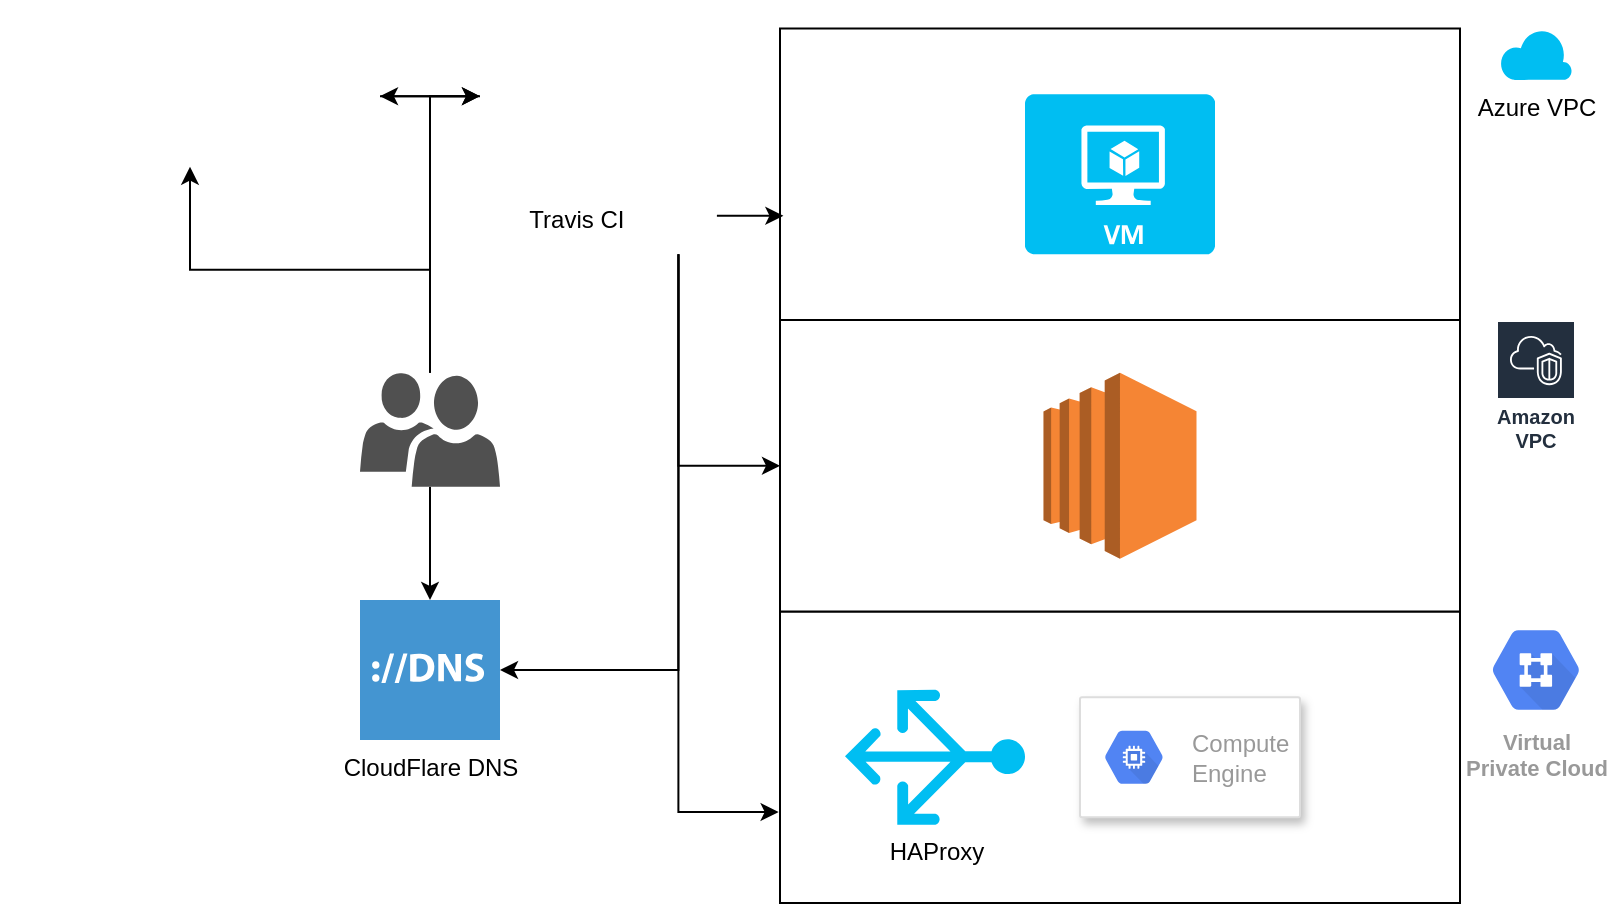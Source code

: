 <mxfile version="13.0.3" type="device"><diagram id="mJIx3UcKmTVbAV5B5anT" name="Page-1"><mxGraphModel dx="1796" dy="601" grid="1" gridSize="10" guides="1" tooltips="1" connect="1" arrows="1" fold="1" page="1" pageScale="1" pageWidth="850" pageHeight="1100" math="0" shadow="0"><root><mxCell id="0"/><mxCell id="1" parent="0"/><mxCell id="nOJv5s2Y1nuW_8yd5eEr-16" value="" style="rounded=0;whiteSpace=wrap;html=1;" parent="1" vertex="1"><mxGeometry x="280" y="325.75" width="340" height="145.75" as="geometry"/></mxCell><mxCell id="nOJv5s2Y1nuW_8yd5eEr-15" value="" style="rounded=0;whiteSpace=wrap;html=1;" parent="1" vertex="1"><mxGeometry x="280" y="180" width="340" height="145.75" as="geometry"/></mxCell><mxCell id="nOJv5s2Y1nuW_8yd5eEr-14" value="" style="rounded=0;whiteSpace=wrap;html=1;" parent="1" vertex="1"><mxGeometry x="280" y="34.25" width="340" height="145.75" as="geometry"/></mxCell><mxCell id="nOJv5s2Y1nuW_8yd5eEr-4" value="" style="outlineConnect=0;dashed=0;verticalLabelPosition=bottom;verticalAlign=top;align=center;html=1;shape=mxgraph.aws3.ec2;fillColor=#F58534;gradientColor=none;" parent="1" vertex="1"><mxGeometry x="411.75" y="206.38" width="76.5" height="93" as="geometry"/></mxCell><mxCell id="nOJv5s2Y1nuW_8yd5eEr-5" value="" style="strokeColor=#dddddd;shadow=1;strokeWidth=1;rounded=1;absoluteArcSize=1;arcSize=2;" parent="1" vertex="1"><mxGeometry x="430" y="368.63" width="110" height="60" as="geometry"/></mxCell><mxCell id="nOJv5s2Y1nuW_8yd5eEr-6" value="Compute&#10;Engine" style="dashed=0;connectable=0;html=1;fillColor=#5184F3;strokeColor=none;shape=mxgraph.gcp2.hexIcon;prIcon=compute_engine;part=1;labelPosition=right;verticalLabelPosition=middle;align=left;verticalAlign=middle;spacingLeft=5;fontColor=#999999;fontSize=12;" parent="nOJv5s2Y1nuW_8yd5eEr-5" vertex="1"><mxGeometry y="0.5" width="44" height="39" relative="1" as="geometry"><mxPoint x="5" y="-19.5" as="offset"/></mxGeometry></mxCell><mxCell id="nOJv5s2Y1nuW_8yd5eEr-7" value="" style="verticalLabelPosition=bottom;html=1;verticalAlign=top;align=center;strokeColor=none;fillColor=#00BEF2;shape=mxgraph.azure.virtual_machine;" parent="1" vertex="1"><mxGeometry x="402.5" y="67.13" width="95" height="80" as="geometry"/></mxCell><mxCell id="nOJv5s2Y1nuW_8yd5eEr-8" value="HAProxy" style="verticalLabelPosition=bottom;html=1;verticalAlign=top;align=center;strokeColor=none;fillColor=#00BEF2;shape=mxgraph.azure.load_balancer_generic;pointerEvents=1;rotation=0;direction=south;" parent="1" vertex="1"><mxGeometry x="312.5" y="364.88" width="90" height="67.5" as="geometry"/></mxCell><mxCell id="nOJv5s2Y1nuW_8yd5eEr-10" value="Amazon VPC" style="outlineConnect=0;fontColor=#232F3E;gradientColor=none;strokeColor=#ffffff;fillColor=#232F3E;dashed=0;verticalLabelPosition=middle;verticalAlign=bottom;align=center;html=1;whiteSpace=wrap;fontSize=10;fontStyle=1;spacing=3;shape=mxgraph.aws4.productIcon;prIcon=mxgraph.aws4.vpc;" parent="1" vertex="1"><mxGeometry x="638" y="180" width="40" height="70" as="geometry"/></mxCell><mxCell id="nOJv5s2Y1nuW_8yd5eEr-11" value="Virtual&#10;Private Cloud" style="html=1;fillColor=#5184F3;strokeColor=none;verticalAlign=top;labelPosition=center;verticalLabelPosition=bottom;align=center;spacingTop=-6;fontSize=11;fontStyle=1;fontColor=#999999;shape=mxgraph.gcp2.hexIcon;prIcon=virtual_private_cloud" parent="1" vertex="1"><mxGeometry x="625" y="325.75" width="66" height="58.5" as="geometry"/></mxCell><mxCell id="nOJv5s2Y1nuW_8yd5eEr-12" value="Azure VPC" style="verticalLabelPosition=bottom;html=1;verticalAlign=top;align=center;strokeColor=none;fillColor=#00BEF2;shape=mxgraph.azure.cloud;" parent="1" vertex="1"><mxGeometry x="640" y="34.25" width="36" height="25.75" as="geometry"/></mxCell><mxCell id="3Q0gJBtbNpA3a2hfOyKF-4" style="edgeStyle=orthogonalEdgeStyle;rounded=0;orthogonalLoop=1;jettySize=auto;html=1;exitX=0.5;exitY=0;exitDx=0;exitDy=0;exitPerimeter=0;entryX=0.5;entryY=1;entryDx=0;entryDy=0;" parent="1" source="nOJv5s2Y1nuW_8yd5eEr-18" target="3Q0gJBtbNpA3a2hfOyKF-3" edge="1"><mxGeometry relative="1" as="geometry"/></mxCell><mxCell id="3Q0gJBtbNpA3a2hfOyKF-5" style="edgeStyle=orthogonalEdgeStyle;rounded=0;orthogonalLoop=1;jettySize=auto;html=1;exitX=0.5;exitY=0;exitDx=0;exitDy=0;exitPerimeter=0;entryX=0;entryY=0.5;entryDx=0;entryDy=0;" parent="1" source="nOJv5s2Y1nuW_8yd5eEr-18" target="3Q0gJBtbNpA3a2hfOyKF-1" edge="1"><mxGeometry relative="1" as="geometry"><Array as="points"><mxPoint x="105" y="68"/></Array></mxGeometry></mxCell><mxCell id="aKquluSvQd7wjIyk8k7M-1" style="edgeStyle=orthogonalEdgeStyle;rounded=0;orthogonalLoop=1;jettySize=auto;html=1;exitX=0.5;exitY=1;exitDx=0;exitDy=0;exitPerimeter=0;" edge="1" parent="1" source="nOJv5s2Y1nuW_8yd5eEr-18" target="nOJv5s2Y1nuW_8yd5eEr-23"><mxGeometry relative="1" as="geometry"/></mxCell><mxCell id="nOJv5s2Y1nuW_8yd5eEr-18" value="" style="pointerEvents=1;shadow=0;dashed=0;html=1;strokeColor=none;labelPosition=center;verticalLabelPosition=bottom;verticalAlign=top;align=center;fillColor=#505050;shape=mxgraph.mscae.intune.user_group" parent="1" vertex="1"><mxGeometry x="70" y="206.38" width="70" height="57" as="geometry"/></mxCell><mxCell id="nOJv5s2Y1nuW_8yd5eEr-23" value="CloudFlare DNS" style="shadow=0;dashed=0;html=1;strokeColor=none;fillColor=#4495D1;labelPosition=center;verticalLabelPosition=bottom;verticalAlign=top;align=center;outlineConnect=0;shape=mxgraph.veeam.dns;" parent="1" vertex="1"><mxGeometry x="70" y="320" width="70" height="70" as="geometry"/></mxCell><mxCell id="3Q0gJBtbNpA3a2hfOyKF-6" style="edgeStyle=orthogonalEdgeStyle;rounded=0;orthogonalLoop=1;jettySize=auto;html=1;exitX=0;exitY=0.5;exitDx=0;exitDy=0;entryX=1;entryY=0.5;entryDx=0;entryDy=0;" parent="1" source="3Q0gJBtbNpA3a2hfOyKF-1" target="3Q0gJBtbNpA3a2hfOyKF-3" edge="1"><mxGeometry relative="1" as="geometry"/></mxCell><mxCell id="3Q0gJBtbNpA3a2hfOyKF-1" value="Travis CI" style="shape=image;verticalLabelPosition=bottom;labelBackgroundColor=#ffffff;verticalAlign=top;aspect=fixed;imageAspect=0;image=https://travis-ci.org/images/logos/TravisCI-Mascot-1.png;" parent="1" vertex="1"><mxGeometry x="130" y="20" width="96.9" height="96.13" as="geometry"/></mxCell><mxCell id="3Q0gJBtbNpA3a2hfOyKF-10" style="edgeStyle=orthogonalEdgeStyle;rounded=0;orthogonalLoop=1;jettySize=auto;html=1;exitX=1;exitY=0.5;exitDx=0;exitDy=0;entryX=0.005;entryY=0.646;entryDx=0;entryDy=0;entryPerimeter=0;" parent="1" source="3Q0gJBtbNpA3a2hfOyKF-2" target="nOJv5s2Y1nuW_8yd5eEr-14" edge="1"><mxGeometry relative="1" as="geometry"/></mxCell><mxCell id="3Q0gJBtbNpA3a2hfOyKF-11" style="edgeStyle=orthogonalEdgeStyle;rounded=0;orthogonalLoop=1;jettySize=auto;html=1;exitX=0.5;exitY=1;exitDx=0;exitDy=0;entryX=0;entryY=0.5;entryDx=0;entryDy=0;" parent="1" source="3Q0gJBtbNpA3a2hfOyKF-2" target="nOJv5s2Y1nuW_8yd5eEr-15" edge="1"><mxGeometry relative="1" as="geometry"/></mxCell><mxCell id="3Q0gJBtbNpA3a2hfOyKF-12" style="edgeStyle=orthogonalEdgeStyle;rounded=0;orthogonalLoop=1;jettySize=auto;html=1;exitX=0.5;exitY=1;exitDx=0;exitDy=0;entryX=-0.002;entryY=0.688;entryDx=0;entryDy=0;entryPerimeter=0;" parent="1" source="3Q0gJBtbNpA3a2hfOyKF-2" target="nOJv5s2Y1nuW_8yd5eEr-16" edge="1"><mxGeometry relative="1" as="geometry"/></mxCell><mxCell id="3Q0gJBtbNpA3a2hfOyKF-13" style="edgeStyle=orthogonalEdgeStyle;rounded=0;orthogonalLoop=1;jettySize=auto;html=1;exitX=0.5;exitY=1;exitDx=0;exitDy=0;" parent="1" source="3Q0gJBtbNpA3a2hfOyKF-2" target="nOJv5s2Y1nuW_8yd5eEr-23" edge="1"><mxGeometry relative="1" as="geometry"><Array as="points"><mxPoint x="229" y="355"/></Array></mxGeometry></mxCell><mxCell id="3Q0gJBtbNpA3a2hfOyKF-2" value="" style="shape=image;verticalLabelPosition=bottom;labelBackgroundColor=#ffffff;verticalAlign=top;aspect=fixed;imageAspect=0;image=https://www.terraform.io/assets/images/og-image-8b3e4f7d.png;" parent="1" vertex="1"><mxGeometry x="210" y="108.68" width="38.45" height="38.45" as="geometry"/></mxCell><mxCell id="3Q0gJBtbNpA3a2hfOyKF-7" value="" style="edgeStyle=orthogonalEdgeStyle;rounded=0;orthogonalLoop=1;jettySize=auto;html=1;" parent="1" source="3Q0gJBtbNpA3a2hfOyKF-3" target="3Q0gJBtbNpA3a2hfOyKF-1" edge="1"><mxGeometry relative="1" as="geometry"/></mxCell><mxCell id="3Q0gJBtbNpA3a2hfOyKF-3" value="" style="shape=image;verticalLabelPosition=bottom;labelBackgroundColor=#ffffff;verticalAlign=top;aspect=fixed;imageAspect=0;image=https://miro.medium.com/max/2250/1*aFHTAkhTkyWD93-UGRttPw.png;" parent="1" vertex="1"><mxGeometry x="-110" y="32.81" width="190" height="70.52" as="geometry"/></mxCell></root></mxGraphModel></diagram></mxfile>